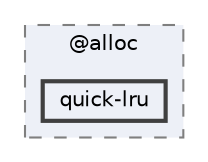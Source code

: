digraph "pkiclassroomrescheduler/src/main/frontend/node_modules/@alloc/quick-lru"
{
 // LATEX_PDF_SIZE
  bgcolor="transparent";
  edge [fontname=Helvetica,fontsize=10,labelfontname=Helvetica,labelfontsize=10];
  node [fontname=Helvetica,fontsize=10,shape=box,height=0.2,width=0.4];
  compound=true
  subgraph clusterdir_049ff82b10a82aee3b684e361b087539 {
    graph [ bgcolor="#edf0f7", pencolor="grey50", label="@alloc", fontname=Helvetica,fontsize=10 style="filled,dashed", URL="dir_049ff82b10a82aee3b684e361b087539.html",tooltip=""]
  dir_59761cca76aa7dbeba62b798139a2924 [label="quick-lru", fillcolor="#edf0f7", color="grey25", style="filled,bold", URL="dir_59761cca76aa7dbeba62b798139a2924.html",tooltip=""];
  }
}
